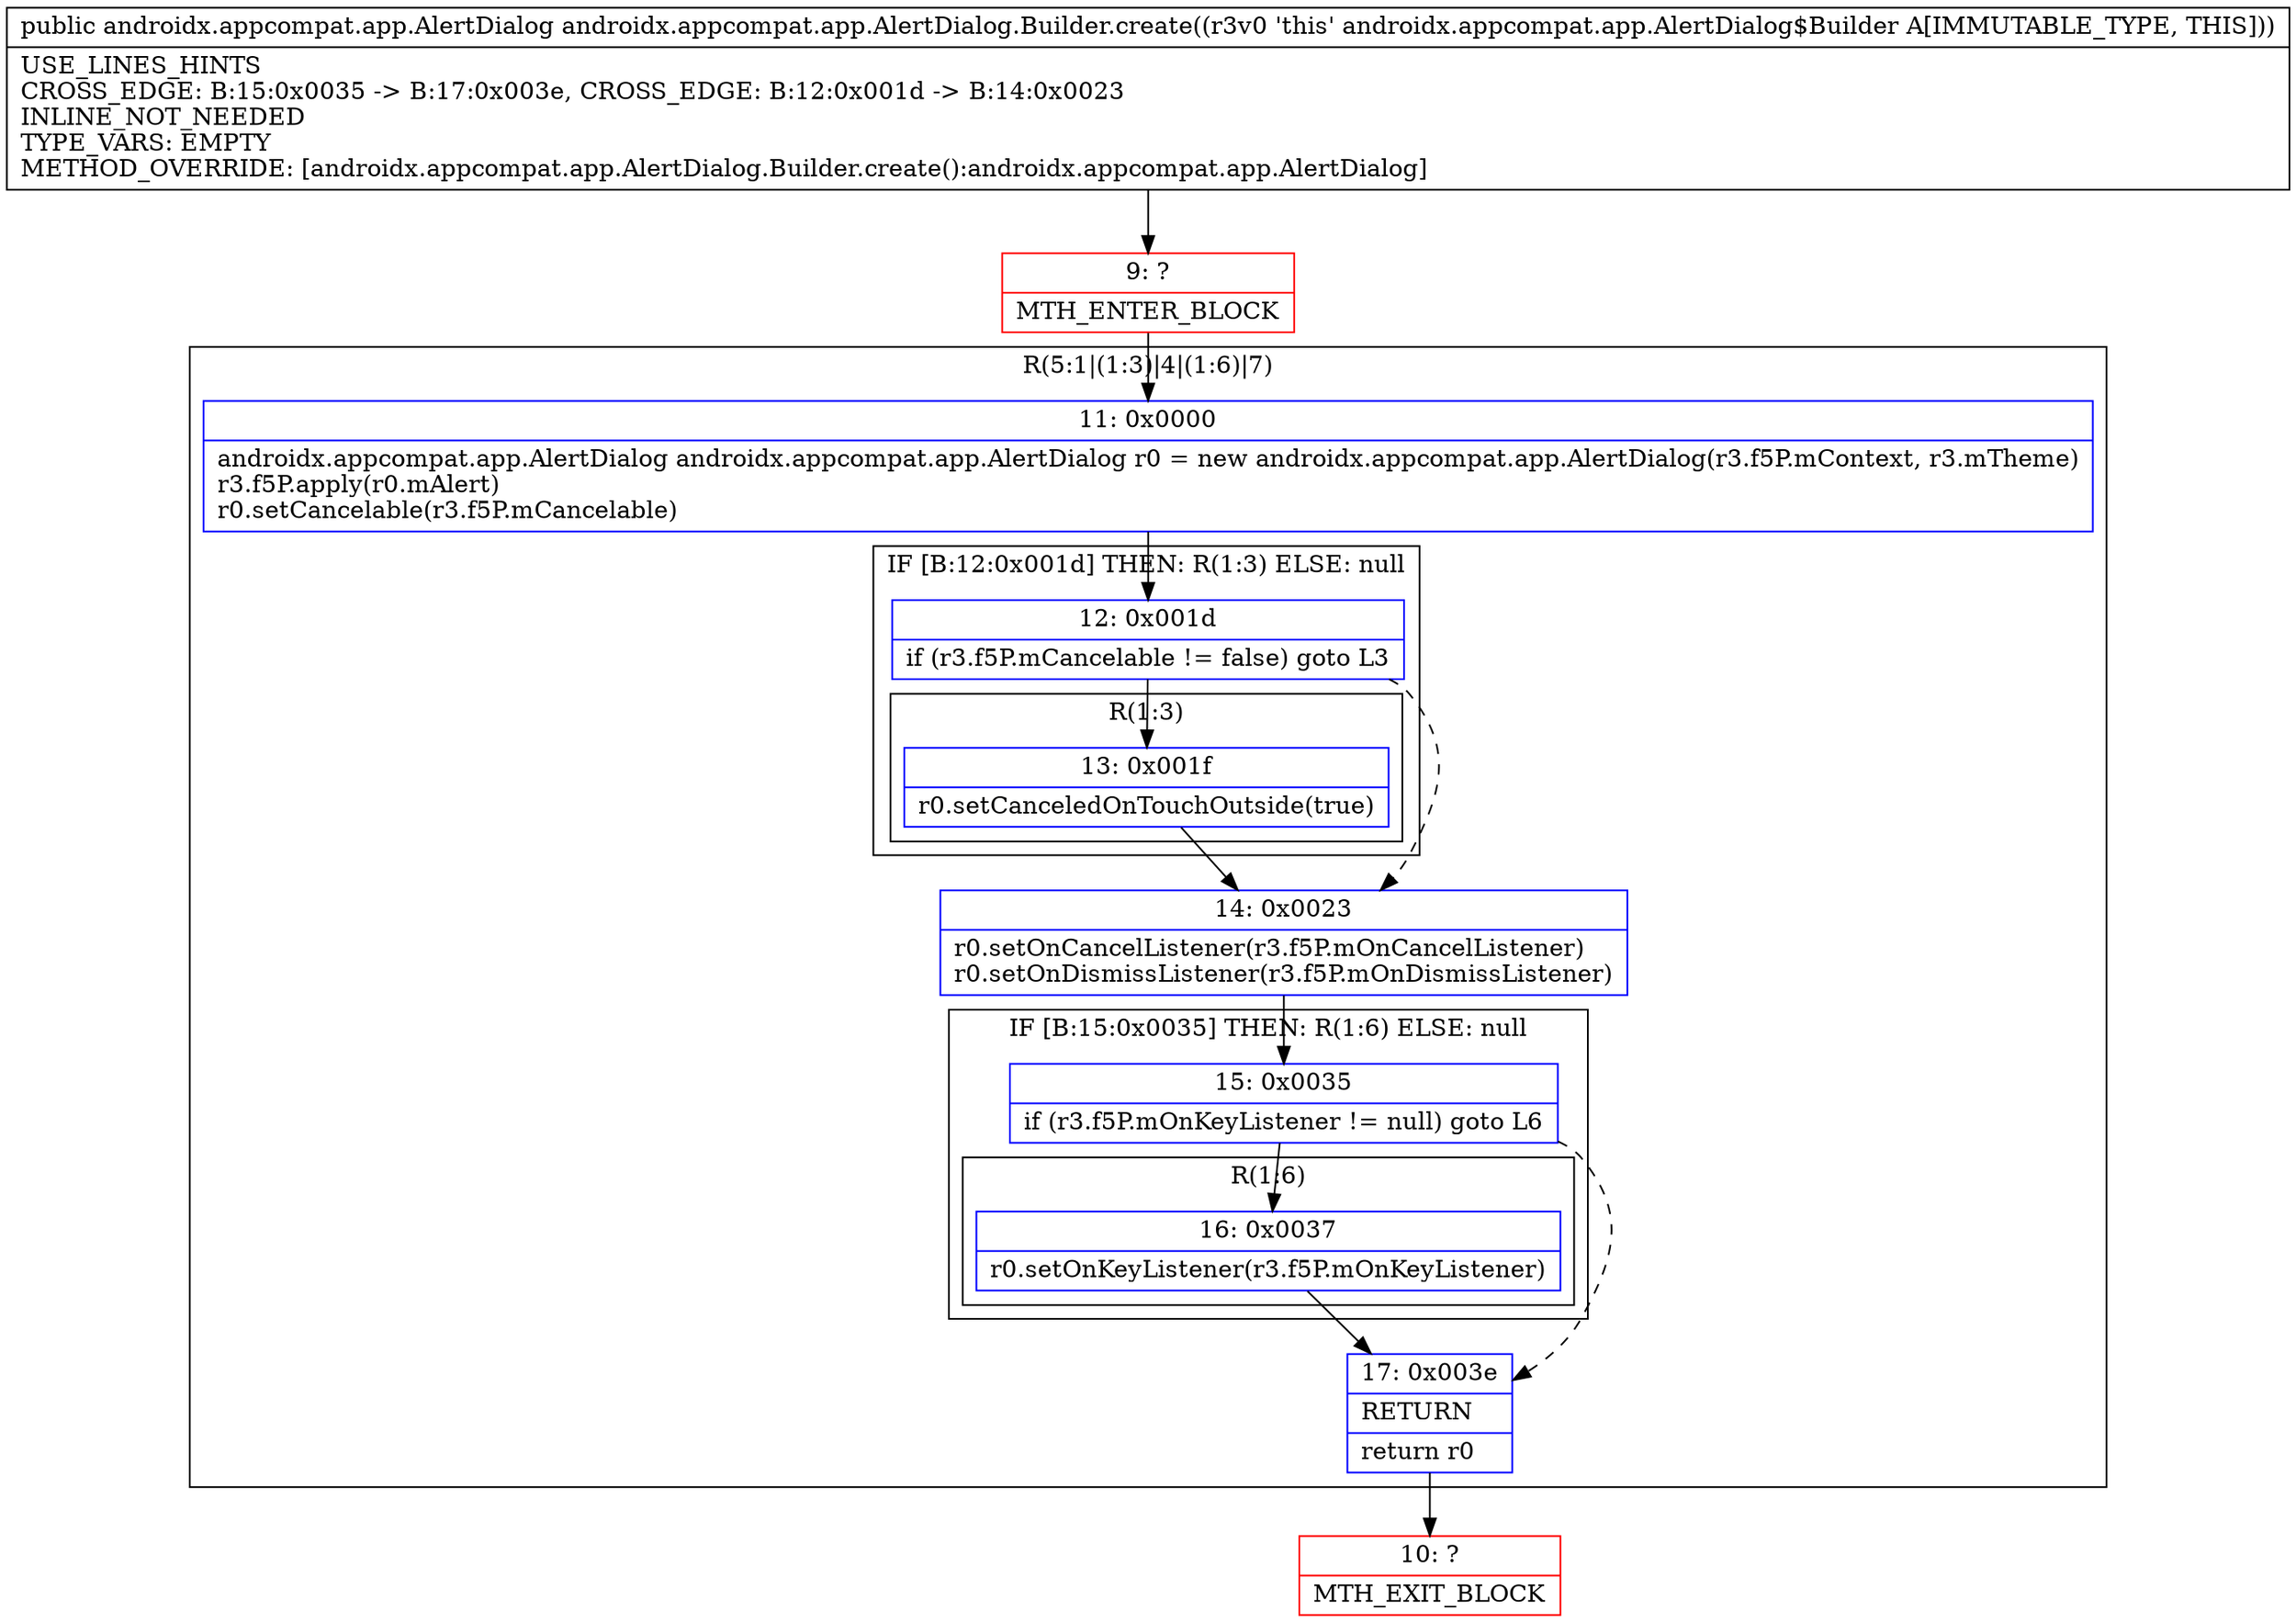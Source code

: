 digraph "CFG forandroidx.appcompat.app.AlertDialog.Builder.create()Landroidx\/appcompat\/app\/AlertDialog;" {
subgraph cluster_Region_2144797871 {
label = "R(5:1|(1:3)|4|(1:6)|7)";
node [shape=record,color=blue];
Node_11 [shape=record,label="{11\:\ 0x0000|androidx.appcompat.app.AlertDialog androidx.appcompat.app.AlertDialog r0 = new androidx.appcompat.app.AlertDialog(r3.f5P.mContext, r3.mTheme)\lr3.f5P.apply(r0.mAlert)\lr0.setCancelable(r3.f5P.mCancelable)\l}"];
subgraph cluster_IfRegion_1781542550 {
label = "IF [B:12:0x001d] THEN: R(1:3) ELSE: null";
node [shape=record,color=blue];
Node_12 [shape=record,label="{12\:\ 0x001d|if (r3.f5P.mCancelable != false) goto L3\l}"];
subgraph cluster_Region_822343361 {
label = "R(1:3)";
node [shape=record,color=blue];
Node_13 [shape=record,label="{13\:\ 0x001f|r0.setCanceledOnTouchOutside(true)\l}"];
}
}
Node_14 [shape=record,label="{14\:\ 0x0023|r0.setOnCancelListener(r3.f5P.mOnCancelListener)\lr0.setOnDismissListener(r3.f5P.mOnDismissListener)\l}"];
subgraph cluster_IfRegion_1920922403 {
label = "IF [B:15:0x0035] THEN: R(1:6) ELSE: null";
node [shape=record,color=blue];
Node_15 [shape=record,label="{15\:\ 0x0035|if (r3.f5P.mOnKeyListener != null) goto L6\l}"];
subgraph cluster_Region_1465486592 {
label = "R(1:6)";
node [shape=record,color=blue];
Node_16 [shape=record,label="{16\:\ 0x0037|r0.setOnKeyListener(r3.f5P.mOnKeyListener)\l}"];
}
}
Node_17 [shape=record,label="{17\:\ 0x003e|RETURN\l|return r0\l}"];
}
Node_9 [shape=record,color=red,label="{9\:\ ?|MTH_ENTER_BLOCK\l}"];
Node_10 [shape=record,color=red,label="{10\:\ ?|MTH_EXIT_BLOCK\l}"];
MethodNode[shape=record,label="{public androidx.appcompat.app.AlertDialog androidx.appcompat.app.AlertDialog.Builder.create((r3v0 'this' androidx.appcompat.app.AlertDialog$Builder A[IMMUTABLE_TYPE, THIS]))  | USE_LINES_HINTS\lCROSS_EDGE: B:15:0x0035 \-\> B:17:0x003e, CROSS_EDGE: B:12:0x001d \-\> B:14:0x0023\lINLINE_NOT_NEEDED\lTYPE_VARS: EMPTY\lMETHOD_OVERRIDE: [androidx.appcompat.app.AlertDialog.Builder.create():androidx.appcompat.app.AlertDialog]\l}"];
MethodNode -> Node_9;Node_11 -> Node_12;
Node_12 -> Node_13;
Node_12 -> Node_14[style=dashed];
Node_13 -> Node_14;
Node_14 -> Node_15;
Node_15 -> Node_16;
Node_15 -> Node_17[style=dashed];
Node_16 -> Node_17;
Node_17 -> Node_10;
Node_9 -> Node_11;
}

